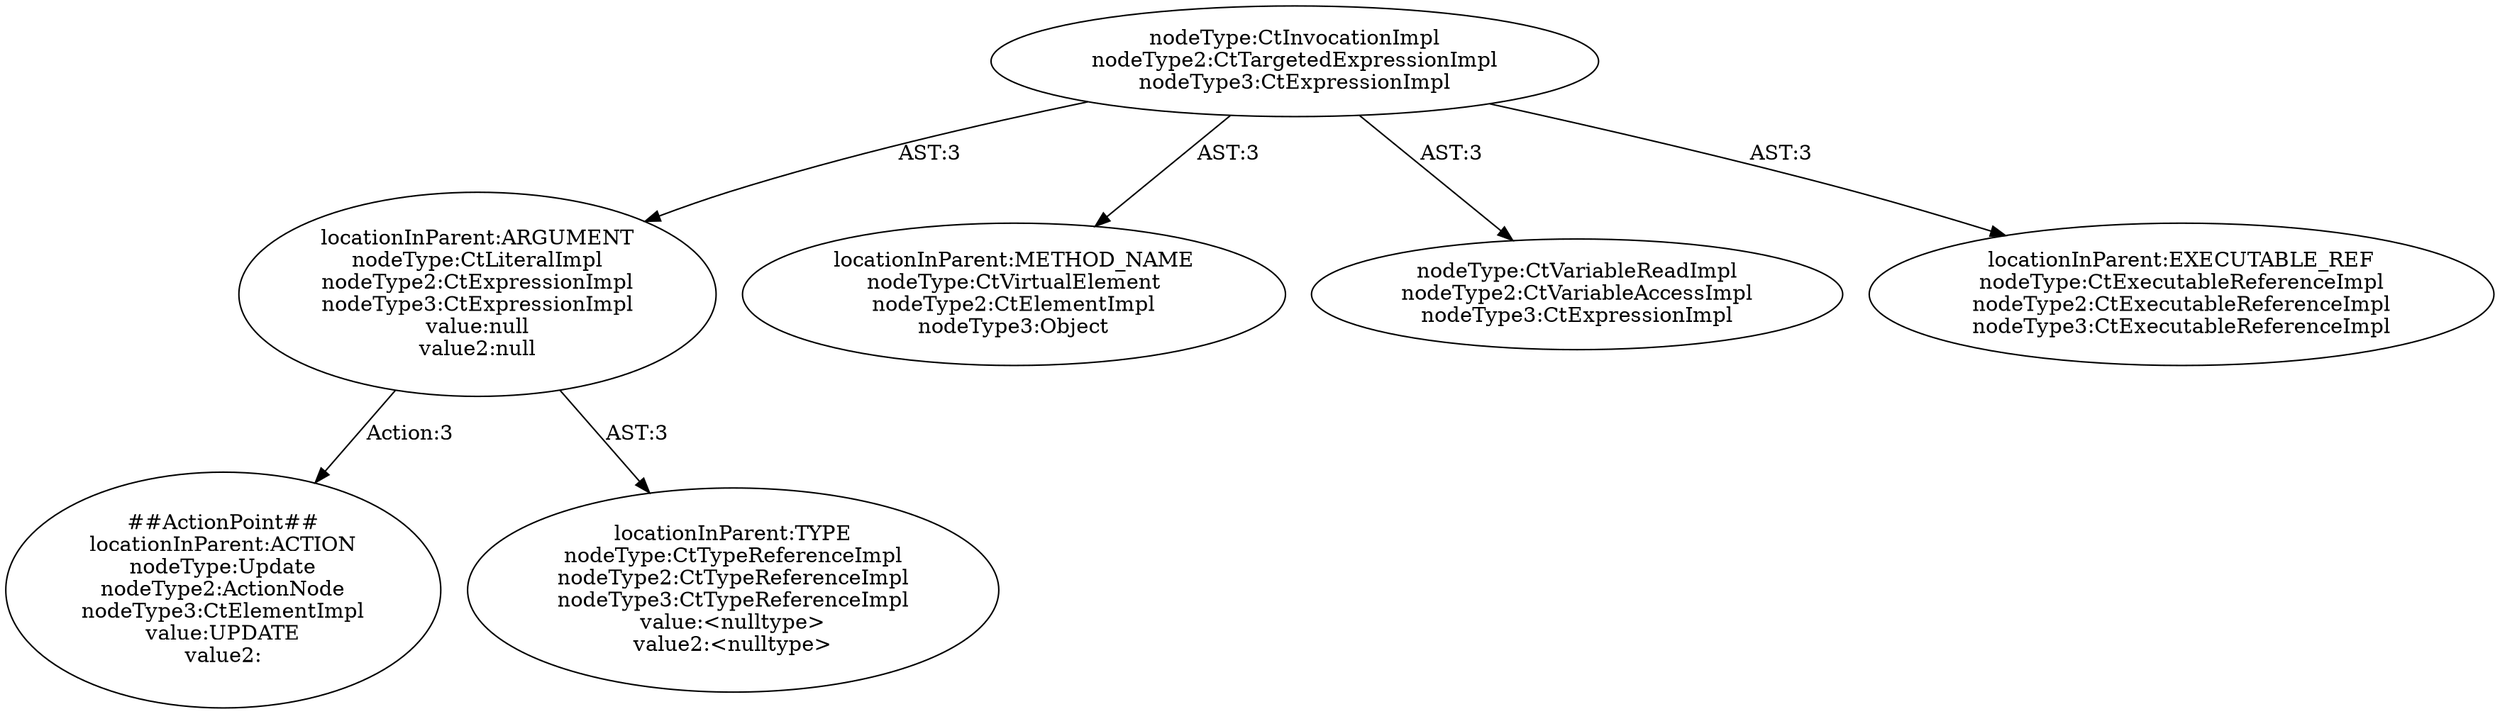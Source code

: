 digraph "Pattern" {
0 [label="##ActionPoint##
locationInParent:ACTION
nodeType:Update
nodeType2:ActionNode
nodeType3:CtElementImpl
value:UPDATE
value2:" shape=ellipse]
1 [label="locationInParent:ARGUMENT
nodeType:CtLiteralImpl
nodeType2:CtExpressionImpl
nodeType3:CtExpressionImpl
value:null
value2:null" shape=ellipse]
2 [label="nodeType:CtInvocationImpl
nodeType2:CtTargetedExpressionImpl
nodeType3:CtExpressionImpl" shape=ellipse]
3 [label="locationInParent:METHOD_NAME
nodeType:CtVirtualElement
nodeType2:CtElementImpl
nodeType3:Object" shape=ellipse]
4 [label="nodeType:CtVariableReadImpl
nodeType2:CtVariableAccessImpl
nodeType3:CtExpressionImpl" shape=ellipse]
5 [label="locationInParent:EXECUTABLE_REF
nodeType:CtExecutableReferenceImpl
nodeType2:CtExecutableReferenceImpl
nodeType3:CtExecutableReferenceImpl" shape=ellipse]
6 [label="locationInParent:TYPE
nodeType:CtTypeReferenceImpl
nodeType2:CtTypeReferenceImpl
nodeType3:CtTypeReferenceImpl
value:<nulltype>
value2:<nulltype>" shape=ellipse]
1 -> 0 [label="Action:3"];
1 -> 6 [label="AST:3"];
2 -> 1 [label="AST:3"];
2 -> 3 [label="AST:3"];
2 -> 4 [label="AST:3"];
2 -> 5 [label="AST:3"];
}